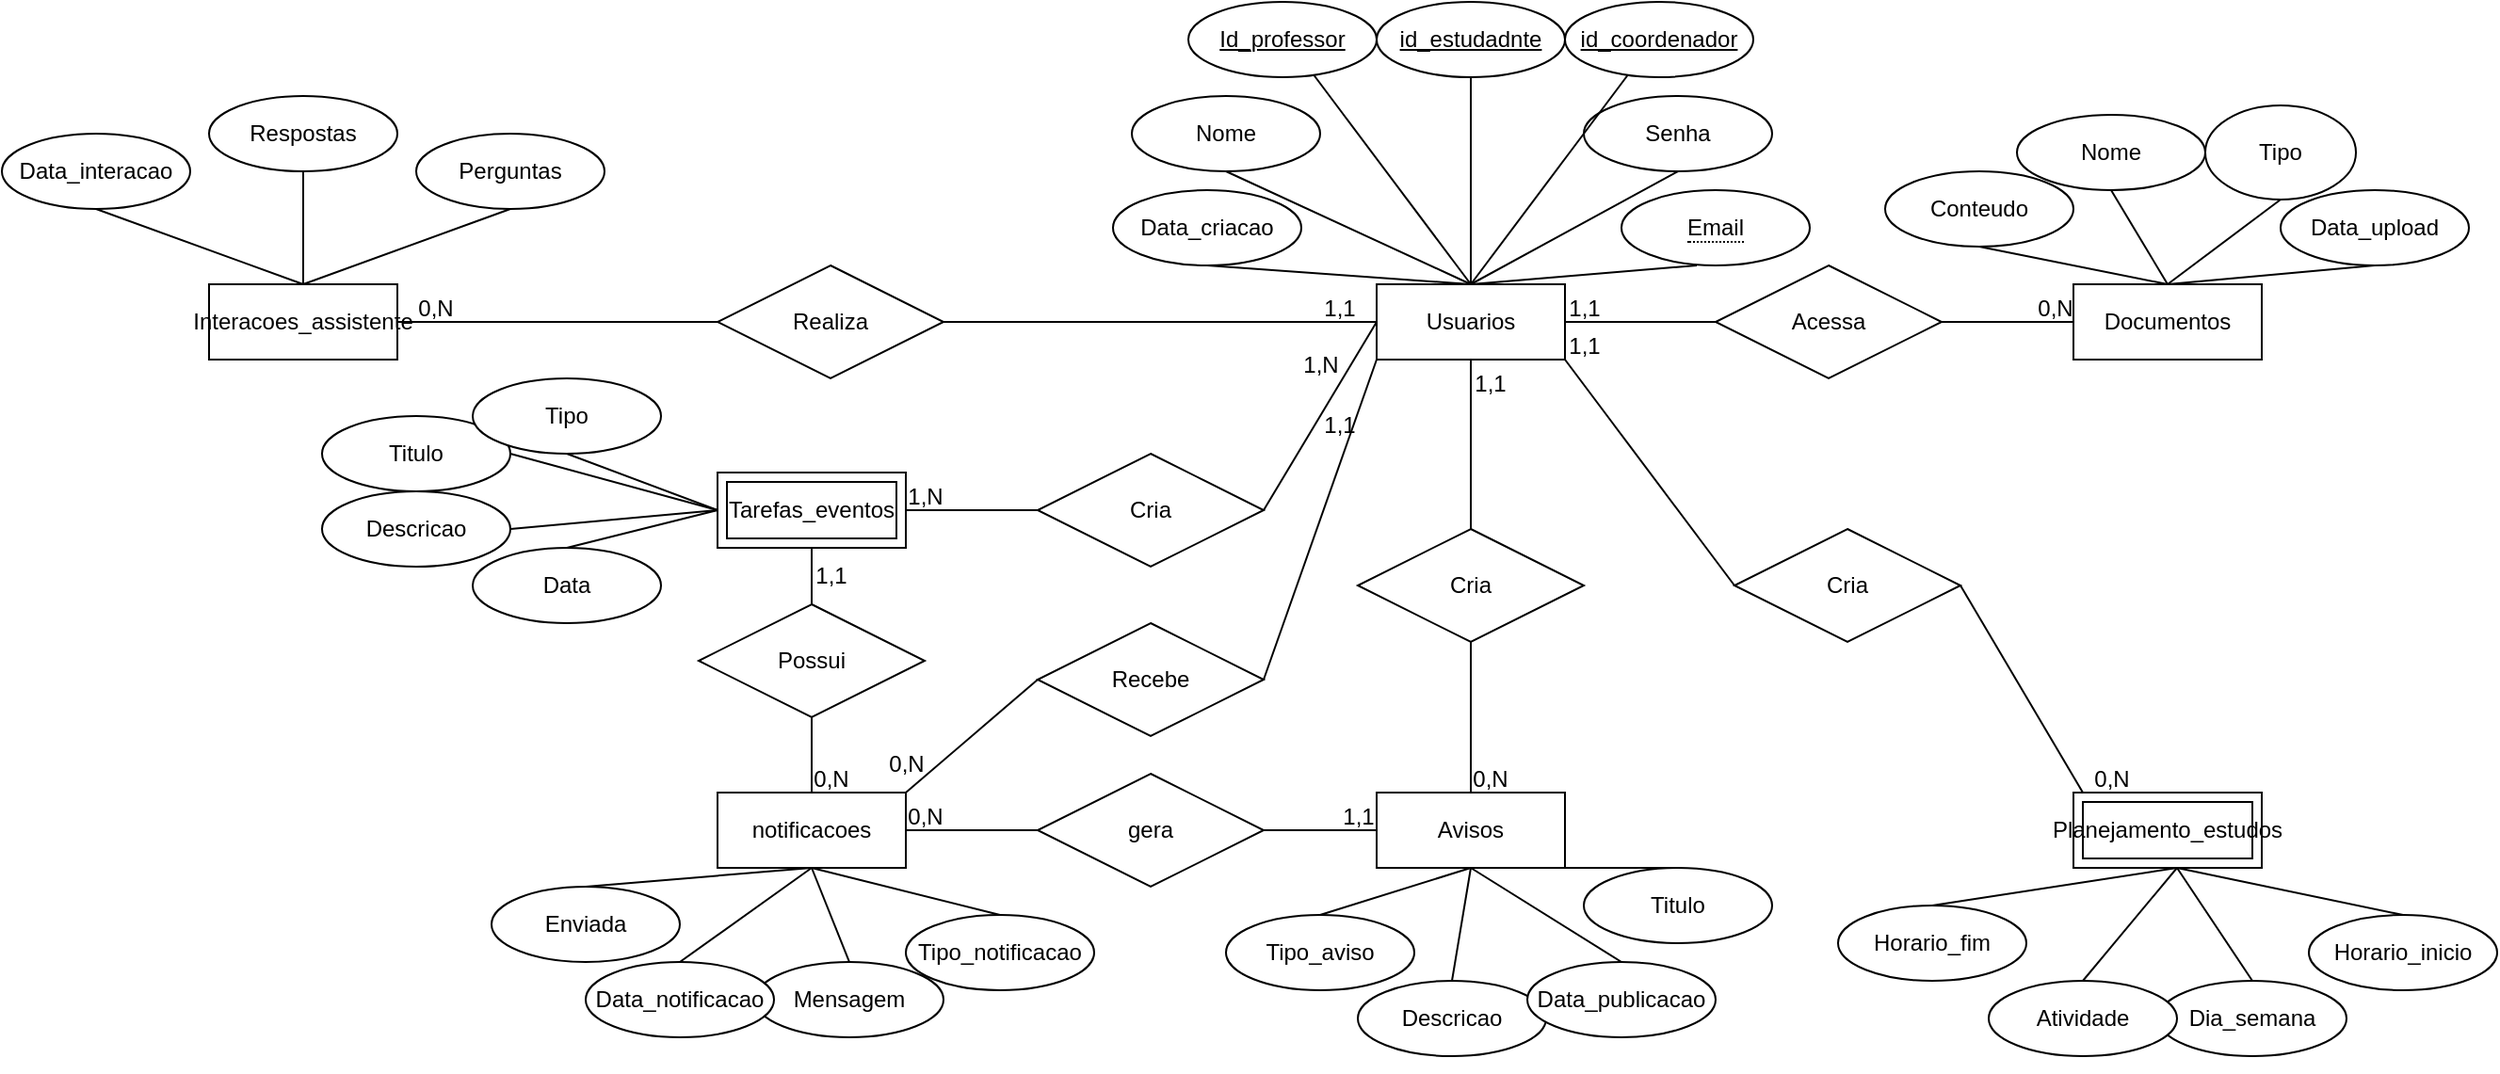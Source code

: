 <mxfile version="26.1.3">
  <diagram name="Página-1" id="R9mC-6oCCw_xpXSpqNv1">
    <mxGraphModel grid="1" page="1" gridSize="10" guides="1" tooltips="1" connect="1" arrows="1" fold="1" pageScale="1" pageWidth="3200" pageHeight="1800" math="0" shadow="0">
      <root>
        <mxCell id="0" />
        <mxCell id="1" parent="0" />
        <mxCell id="l6-2G8PJBLeLwB7rJ9JM-2" value="&lt;font style=&quot;vertical-align: inherit;&quot;&gt;&lt;font style=&quot;vertical-align: inherit;&quot;&gt;&lt;font style=&quot;vertical-align: inherit;&quot;&gt;&lt;font style=&quot;vertical-align: inherit;&quot;&gt;Interacoes_assistente&lt;/font&gt;&lt;/font&gt;&lt;/font&gt;&lt;/font&gt;" style="whiteSpace=wrap;html=1;align=center;" vertex="1" parent="1">
          <mxGeometry x="310" y="270" width="100" height="40" as="geometry" />
        </mxCell>
        <mxCell id="l6-2G8PJBLeLwB7rJ9JM-3" value="&lt;font style=&quot;vertical-align: inherit;&quot;&gt;&lt;font style=&quot;vertical-align: inherit;&quot;&gt;Documentos&lt;/font&gt;&lt;/font&gt;" style="whiteSpace=wrap;html=1;align=center;" vertex="1" parent="1">
          <mxGeometry x="1300" y="270" width="100" height="40" as="geometry" />
        </mxCell>
        <mxCell id="l6-2G8PJBLeLwB7rJ9JM-4" value="&lt;font style=&quot;vertical-align: inherit;&quot;&gt;&lt;font style=&quot;vertical-align: inherit;&quot;&gt;Avisos&lt;/font&gt;&lt;/font&gt;" style="whiteSpace=wrap;html=1;align=center;" vertex="1" parent="1">
          <mxGeometry x="930" y="540" width="100" height="40" as="geometry" />
        </mxCell>
        <mxCell id="l6-2G8PJBLeLwB7rJ9JM-6" value="&lt;font style=&quot;vertical-align: inherit;&quot;&gt;&lt;font style=&quot;vertical-align: inherit;&quot;&gt;notificacoes&lt;/font&gt;&lt;/font&gt;" style="whiteSpace=wrap;html=1;align=center;" vertex="1" parent="1">
          <mxGeometry x="580" y="540" width="100" height="40" as="geometry" />
        </mxCell>
        <mxCell id="l6-2G8PJBLeLwB7rJ9JM-7" value="&lt;font style=&quot;vertical-align: inherit;&quot;&gt;&lt;font style=&quot;vertical-align: inherit;&quot;&gt;Usuarios&lt;/font&gt;&lt;/font&gt;" style="whiteSpace=wrap;html=1;align=center;" vertex="1" parent="1">
          <mxGeometry x="930" y="270" width="100" height="40" as="geometry" />
        </mxCell>
        <mxCell id="l6-2G8PJBLeLwB7rJ9JM-8" value="&lt;font style=&quot;vertical-align: inherit;&quot;&gt;&lt;font style=&quot;vertical-align: inherit;&quot;&gt;Perguntas&lt;/font&gt;&lt;/font&gt;" style="ellipse;whiteSpace=wrap;html=1;align=center;" vertex="1" parent="1">
          <mxGeometry x="420" y="190" width="100" height="40" as="geometry" />
        </mxCell>
        <mxCell id="l6-2G8PJBLeLwB7rJ9JM-9" value="&lt;font style=&quot;vertical-align: inherit;&quot;&gt;&lt;font style=&quot;vertical-align: inherit;&quot;&gt;&lt;font style=&quot;vertical-align: inherit;&quot;&gt;&lt;font style=&quot;vertical-align: inherit;&quot;&gt;Respostas&lt;/font&gt;&lt;/font&gt;&lt;/font&gt;&lt;/font&gt;" style="ellipse;whiteSpace=wrap;html=1;align=center;" vertex="1" parent="1">
          <mxGeometry x="310" y="170" width="100" height="40" as="geometry" />
        </mxCell>
        <mxCell id="l6-2G8PJBLeLwB7rJ9JM-10" value="&lt;font style=&quot;vertical-align: inherit;&quot;&gt;&lt;font style=&quot;vertical-align: inherit;&quot;&gt;&lt;font style=&quot;vertical-align: inherit;&quot;&gt;&lt;font style=&quot;vertical-align: inherit;&quot;&gt;&lt;font style=&quot;vertical-align: inherit;&quot;&gt;&lt;font style=&quot;vertical-align: inherit;&quot;&gt;Data_interacao&lt;/font&gt;&lt;/font&gt;&lt;/font&gt;&lt;/font&gt;&lt;/font&gt;&lt;/font&gt;" style="ellipse;whiteSpace=wrap;html=1;align=center;" vertex="1" parent="1">
          <mxGeometry x="200" y="190" width="100" height="40" as="geometry" />
        </mxCell>
        <mxCell id="l6-2G8PJBLeLwB7rJ9JM-11" value="" style="endArrow=none;html=1;rounded=0;exitX=0.5;exitY=1;exitDx=0;exitDy=0;entryX=0.5;entryY=0;entryDx=0;entryDy=0;" edge="1" parent="1" source="l6-2G8PJBLeLwB7rJ9JM-10" target="l6-2G8PJBLeLwB7rJ9JM-2">
          <mxGeometry relative="1" as="geometry">
            <mxPoint x="710" y="330" as="sourcePoint" />
            <mxPoint x="870" y="330" as="targetPoint" />
          </mxGeometry>
        </mxCell>
        <mxCell id="l6-2G8PJBLeLwB7rJ9JM-12" value="" style="endArrow=none;html=1;rounded=0;exitX=0.5;exitY=1;exitDx=0;exitDy=0;entryX=0.5;entryY=0;entryDx=0;entryDy=0;" edge="1" parent="1" source="l6-2G8PJBLeLwB7rJ9JM-8" target="l6-2G8PJBLeLwB7rJ9JM-2">
          <mxGeometry relative="1" as="geometry">
            <mxPoint x="260" y="240" as="sourcePoint" />
            <mxPoint x="360" y="280" as="targetPoint" />
          </mxGeometry>
        </mxCell>
        <mxCell id="l6-2G8PJBLeLwB7rJ9JM-13" value="" style="endArrow=none;html=1;rounded=0;exitX=0.5;exitY=1;exitDx=0;exitDy=0;entryX=0.5;entryY=0;entryDx=0;entryDy=0;" edge="1" parent="1" source="l6-2G8PJBLeLwB7rJ9JM-9" target="l6-2G8PJBLeLwB7rJ9JM-2">
          <mxGeometry relative="1" as="geometry">
            <mxPoint x="270" y="250" as="sourcePoint" />
            <mxPoint x="360" y="260" as="targetPoint" />
          </mxGeometry>
        </mxCell>
        <mxCell id="l6-2G8PJBLeLwB7rJ9JM-16" value="&lt;font style=&quot;vertical-align: inherit;&quot;&gt;&lt;font style=&quot;vertical-align: inherit;&quot;&gt;&lt;font style=&quot;vertical-align: inherit;&quot;&gt;&lt;font style=&quot;vertical-align: inherit;&quot;&gt;Data_criacao&lt;/font&gt;&lt;/font&gt;&lt;/font&gt;&lt;/font&gt;" style="ellipse;whiteSpace=wrap;html=1;align=center;" vertex="1" parent="1">
          <mxGeometry x="790" y="220" width="100" height="40" as="geometry" />
        </mxCell>
        <mxCell id="l6-2G8PJBLeLwB7rJ9JM-17" value="&lt;font style=&quot;vertical-align: inherit;&quot;&gt;&lt;font style=&quot;vertical-align: inherit;&quot;&gt;&lt;font style=&quot;vertical-align: inherit;&quot;&gt;&lt;font style=&quot;vertical-align: inherit;&quot;&gt;Nome&lt;/font&gt;&lt;/font&gt;&lt;/font&gt;&lt;/font&gt;" style="ellipse;whiteSpace=wrap;html=1;align=center;" vertex="1" parent="1">
          <mxGeometry x="800" y="170" width="100" height="40" as="geometry" />
        </mxCell>
        <mxCell id="l6-2G8PJBLeLwB7rJ9JM-18" value="&lt;font style=&quot;vertical-align: inherit;&quot;&gt;&lt;font style=&quot;vertical-align: inherit;&quot;&gt;&lt;font style=&quot;vertical-align: inherit;&quot;&gt;&lt;font style=&quot;vertical-align: inherit;&quot;&gt;Senha&lt;/font&gt;&lt;/font&gt;&lt;/font&gt;&lt;/font&gt;" style="ellipse;whiteSpace=wrap;html=1;align=center;" vertex="1" parent="1">
          <mxGeometry x="1040" y="170" width="100" height="40" as="geometry" />
        </mxCell>
        <mxCell id="l6-2G8PJBLeLwB7rJ9JM-21" value="" style="endArrow=none;html=1;rounded=0;exitX=0.5;exitY=1;exitDx=0;exitDy=0;entryX=0.5;entryY=0;entryDx=0;entryDy=0;" edge="1" parent="1" target="l6-2G8PJBLeLwB7rJ9JM-7">
          <mxGeometry relative="1" as="geometry">
            <mxPoint x="980" y="150" as="sourcePoint" />
            <mxPoint x="1090" y="330" as="targetPoint" />
          </mxGeometry>
        </mxCell>
        <mxCell id="l6-2G8PJBLeLwB7rJ9JM-22" value="" style="endArrow=none;html=1;rounded=0;exitX=0.5;exitY=1;exitDx=0;exitDy=0;entryX=0.5;entryY=0;entryDx=0;entryDy=0;" edge="1" parent="1" source="l6-2G8PJBLeLwB7rJ9JM-18" target="l6-2G8PJBLeLwB7rJ9JM-7">
          <mxGeometry relative="1" as="geometry">
            <mxPoint x="980" y="210" as="sourcePoint" />
            <mxPoint x="970" y="270" as="targetPoint" />
          </mxGeometry>
        </mxCell>
        <mxCell id="l6-2G8PJBLeLwB7rJ9JM-23" value="" style="endArrow=none;html=1;rounded=0;exitX=0.5;exitY=1;exitDx=0;exitDy=0;" edge="1" parent="1" source="l6-2G8PJBLeLwB7rJ9JM-17">
          <mxGeometry relative="1" as="geometry">
            <mxPoint x="990" y="220" as="sourcePoint" />
            <mxPoint x="980" y="270" as="targetPoint" />
          </mxGeometry>
        </mxCell>
        <mxCell id="l6-2G8PJBLeLwB7rJ9JM-24" value="" style="endArrow=none;html=1;rounded=0;exitX=0.5;exitY=1;exitDx=0;exitDy=0;entryX=0.5;entryY=0;entryDx=0;entryDy=0;" edge="1" parent="1" target="l6-2G8PJBLeLwB7rJ9JM-7">
          <mxGeometry relative="1" as="geometry">
            <mxPoint x="1100" y="260.0" as="sourcePoint" />
            <mxPoint x="1000" y="300" as="targetPoint" />
          </mxGeometry>
        </mxCell>
        <mxCell id="l6-2G8PJBLeLwB7rJ9JM-25" value="" style="endArrow=none;html=1;rounded=0;exitX=0.5;exitY=1;exitDx=0;exitDy=0;entryX=0.5;entryY=0;entryDx=0;entryDy=0;" edge="1" parent="1" source="l6-2G8PJBLeLwB7rJ9JM-16" target="l6-2G8PJBLeLwB7rJ9JM-7">
          <mxGeometry relative="1" as="geometry">
            <mxPoint x="1010" y="240" as="sourcePoint" />
            <mxPoint x="1010" y="310" as="targetPoint" />
          </mxGeometry>
        </mxCell>
        <mxCell id="l6-2G8PJBLeLwB7rJ9JM-26" value="&lt;font style=&quot;vertical-align: inherit;&quot;&gt;&lt;font style=&quot;vertical-align: inherit;&quot;&gt;&lt;font style=&quot;vertical-align: inherit;&quot;&gt;&lt;font style=&quot;vertical-align: inherit;&quot;&gt;Nome&lt;/font&gt;&lt;/font&gt;&lt;/font&gt;&lt;/font&gt;" style="ellipse;whiteSpace=wrap;html=1;align=center;" vertex="1" parent="1">
          <mxGeometry x="1270" y="180" width="100" height="40" as="geometry" />
        </mxCell>
        <mxCell id="l6-2G8PJBLeLwB7rJ9JM-27" value="&lt;font style=&quot;vertical-align: inherit;&quot;&gt;&lt;font style=&quot;vertical-align: inherit;&quot;&gt;&lt;font style=&quot;vertical-align: inherit;&quot;&gt;&lt;font style=&quot;vertical-align: inherit;&quot;&gt;Tipo&lt;/font&gt;&lt;/font&gt;&lt;/font&gt;&lt;/font&gt;" style="ellipse;whiteSpace=wrap;html=1;align=center;" vertex="1" parent="1">
          <mxGeometry x="1370" y="175" width="80" height="50" as="geometry" />
        </mxCell>
        <mxCell id="l6-2G8PJBLeLwB7rJ9JM-28" value="&lt;font style=&quot;vertical-align: inherit;&quot;&gt;&lt;font style=&quot;vertical-align: inherit;&quot;&gt;&lt;font style=&quot;vertical-align: inherit;&quot;&gt;&lt;font style=&quot;vertical-align: inherit;&quot;&gt;&lt;font style=&quot;vertical-align: inherit;&quot;&gt;&lt;font style=&quot;vertical-align: inherit;&quot;&gt;Conteudo&lt;/font&gt;&lt;/font&gt;&lt;/font&gt;&lt;/font&gt;&lt;/font&gt;&lt;/font&gt;" style="ellipse;whiteSpace=wrap;html=1;align=center;" vertex="1" parent="1">
          <mxGeometry x="1200" y="210" width="100" height="40" as="geometry" />
        </mxCell>
        <mxCell id="l6-2G8PJBLeLwB7rJ9JM-29" value="&lt;font style=&quot;vertical-align: inherit;&quot;&gt;&lt;font style=&quot;vertical-align: inherit;&quot;&gt;&lt;font style=&quot;vertical-align: inherit;&quot;&gt;&lt;font style=&quot;vertical-align: inherit;&quot;&gt;&lt;font style=&quot;vertical-align: inherit;&quot;&gt;&lt;font style=&quot;vertical-align: inherit;&quot;&gt;&lt;font style=&quot;vertical-align: inherit;&quot;&gt;&lt;font style=&quot;vertical-align: inherit;&quot;&gt;Data_upload&lt;/font&gt;&lt;/font&gt;&lt;/font&gt;&lt;/font&gt;&lt;/font&gt;&lt;/font&gt;&lt;/font&gt;&lt;/font&gt;" style="ellipse;whiteSpace=wrap;html=1;align=center;" vertex="1" parent="1">
          <mxGeometry x="1410" y="220" width="100" height="40" as="geometry" />
        </mxCell>
        <mxCell id="l6-2G8PJBLeLwB7rJ9JM-32" value="&lt;font style=&quot;vertical-align: inherit;&quot;&gt;&lt;font style=&quot;vertical-align: inherit;&quot;&gt;&lt;font style=&quot;vertical-align: inherit;&quot;&gt;&lt;font style=&quot;vertical-align: inherit;&quot;&gt;&lt;font style=&quot;vertical-align: inherit;&quot;&gt;&lt;font style=&quot;vertical-align: inherit;&quot;&gt;&lt;font style=&quot;vertical-align: inherit;&quot;&gt;&lt;font style=&quot;vertical-align: inherit;&quot;&gt;Dia_semana&lt;/font&gt;&lt;/font&gt;&lt;/font&gt;&lt;/font&gt;&lt;/font&gt;&lt;/font&gt;&lt;/font&gt;&lt;/font&gt;" style="ellipse;whiteSpace=wrap;html=1;align=center;" vertex="1" parent="1">
          <mxGeometry x="1345" y="640" width="100" height="40" as="geometry" />
        </mxCell>
        <mxCell id="l6-2G8PJBLeLwB7rJ9JM-33" value="&lt;font style=&quot;vertical-align: inherit;&quot;&gt;&lt;font style=&quot;vertical-align: inherit;&quot;&gt;&lt;font style=&quot;vertical-align: inherit;&quot;&gt;&lt;font style=&quot;vertical-align: inherit;&quot;&gt;&lt;font style=&quot;vertical-align: inherit;&quot;&gt;&lt;font style=&quot;vertical-align: inherit;&quot;&gt;&lt;font style=&quot;vertical-align: inherit;&quot;&gt;&lt;font style=&quot;vertical-align: inherit;&quot;&gt;&lt;font style=&quot;vertical-align: inherit;&quot;&gt;&lt;font style=&quot;vertical-align: inherit;&quot;&gt;Horario_inicio&lt;/font&gt;&lt;/font&gt;&lt;/font&gt;&lt;/font&gt;&lt;/font&gt;&lt;/font&gt;&lt;/font&gt;&lt;/font&gt;&lt;/font&gt;&lt;/font&gt;" style="ellipse;whiteSpace=wrap;html=1;align=center;" vertex="1" parent="1">
          <mxGeometry x="1425" y="605" width="100" height="40" as="geometry" />
        </mxCell>
        <mxCell id="l6-2G8PJBLeLwB7rJ9JM-34" value="&lt;font style=&quot;vertical-align: inherit;&quot;&gt;&lt;font style=&quot;vertical-align: inherit;&quot;&gt;&lt;font style=&quot;vertical-align: inherit;&quot;&gt;&lt;font style=&quot;vertical-align: inherit;&quot;&gt;&lt;font style=&quot;vertical-align: inherit;&quot;&gt;&lt;font style=&quot;vertical-align: inherit;&quot;&gt;&lt;font style=&quot;vertical-align: inherit;&quot;&gt;&lt;font style=&quot;vertical-align: inherit;&quot;&gt;&lt;font style=&quot;vertical-align: inherit;&quot;&gt;&lt;font style=&quot;vertical-align: inherit;&quot;&gt;Horario_fim&lt;/font&gt;&lt;/font&gt;&lt;/font&gt;&lt;/font&gt;&lt;/font&gt;&lt;/font&gt;&lt;/font&gt;&lt;/font&gt;&lt;/font&gt;&lt;/font&gt;" style="ellipse;whiteSpace=wrap;html=1;align=center;" vertex="1" parent="1">
          <mxGeometry x="1175" y="600" width="100" height="40" as="geometry" />
        </mxCell>
        <mxCell id="l6-2G8PJBLeLwB7rJ9JM-35" value="&lt;font style=&quot;vertical-align: inherit;&quot;&gt;&lt;font style=&quot;vertical-align: inherit;&quot;&gt;&lt;font style=&quot;vertical-align: inherit;&quot;&gt;&lt;font style=&quot;vertical-align: inherit;&quot;&gt;&lt;font style=&quot;vertical-align: inherit;&quot;&gt;&lt;font style=&quot;vertical-align: inherit;&quot;&gt;&lt;font style=&quot;vertical-align: inherit;&quot;&gt;&lt;font style=&quot;vertical-align: inherit;&quot;&gt;&lt;font style=&quot;vertical-align: inherit;&quot;&gt;&lt;font style=&quot;vertical-align: inherit;&quot;&gt;&lt;font style=&quot;vertical-align: inherit;&quot;&gt;&lt;font style=&quot;vertical-align: inherit;&quot;&gt;Atividade&lt;/font&gt;&lt;/font&gt;&lt;/font&gt;&lt;/font&gt;&lt;/font&gt;&lt;/font&gt;&lt;/font&gt;&lt;/font&gt;&lt;/font&gt;&lt;/font&gt;&lt;/font&gt;&lt;/font&gt;" style="ellipse;whiteSpace=wrap;html=1;align=center;" vertex="1" parent="1">
          <mxGeometry x="1255" y="640" width="100" height="40" as="geometry" />
        </mxCell>
        <mxCell id="l6-2G8PJBLeLwB7rJ9JM-37" style="edgeStyle=orthogonalEdgeStyle;rounded=0;orthogonalLoop=1;jettySize=auto;html=1;exitX=0.5;exitY=1;exitDx=0;exitDy=0;" edge="1" parent="1">
          <mxGeometry relative="1" as="geometry">
            <mxPoint x="1255" y="680" as="sourcePoint" />
            <mxPoint x="1255" y="680" as="targetPoint" />
          </mxGeometry>
        </mxCell>
        <mxCell id="l6-2G8PJBLeLwB7rJ9JM-39" value="Tipo_aviso" style="ellipse;whiteSpace=wrap;html=1;align=center;" vertex="1" parent="1">
          <mxGeometry x="850" y="605" width="100" height="40" as="geometry" />
        </mxCell>
        <mxCell id="l6-2G8PJBLeLwB7rJ9JM-40" value="Titulo" style="ellipse;whiteSpace=wrap;html=1;align=center;" vertex="1" parent="1">
          <mxGeometry x="1040" y="580" width="100" height="40" as="geometry" />
        </mxCell>
        <mxCell id="l6-2G8PJBLeLwB7rJ9JM-41" value="Descricao" style="ellipse;whiteSpace=wrap;html=1;align=center;" vertex="1" parent="1">
          <mxGeometry x="920" y="640" width="100" height="40" as="geometry" />
        </mxCell>
        <mxCell id="l6-2G8PJBLeLwB7rJ9JM-42" value="Data_publicacao" style="ellipse;whiteSpace=wrap;html=1;align=center;" vertex="1" parent="1">
          <mxGeometry x="1010" y="630" width="100" height="40" as="geometry" />
        </mxCell>
        <mxCell id="l6-2G8PJBLeLwB7rJ9JM-50" value="Tipo_notificacao" style="ellipse;whiteSpace=wrap;html=1;align=center;" vertex="1" parent="1">
          <mxGeometry x="680" y="605" width="100" height="40" as="geometry" />
        </mxCell>
        <mxCell id="l6-2G8PJBLeLwB7rJ9JM-51" value="Mensagem" style="ellipse;whiteSpace=wrap;html=1;align=center;" vertex="1" parent="1">
          <mxGeometry x="600" y="630" width="100" height="40" as="geometry" />
        </mxCell>
        <mxCell id="l6-2G8PJBLeLwB7rJ9JM-52" value="Data_notificacao" style="ellipse;whiteSpace=wrap;html=1;align=center;" vertex="1" parent="1">
          <mxGeometry x="510" y="630" width="100" height="40" as="geometry" />
        </mxCell>
        <mxCell id="l6-2G8PJBLeLwB7rJ9JM-53" value="Enviada" style="ellipse;whiteSpace=wrap;html=1;align=center;" vertex="1" parent="1">
          <mxGeometry x="460" y="590" width="100" height="40" as="geometry" />
        </mxCell>
        <mxCell id="l6-2G8PJBLeLwB7rJ9JM-73" value="" style="endArrow=none;html=1;rounded=0;exitX=0.5;exitY=0;exitDx=0;exitDy=0;entryX=0.5;entryY=1;entryDx=0;entryDy=0;" edge="1" parent="1" source="l6-2G8PJBLeLwB7rJ9JM-39" target="l6-2G8PJBLeLwB7rJ9JM-4">
          <mxGeometry relative="1" as="geometry">
            <mxPoint x="700" y="530" as="sourcePoint" />
            <mxPoint x="860" y="530" as="targetPoint" />
          </mxGeometry>
        </mxCell>
        <mxCell id="l6-2G8PJBLeLwB7rJ9JM-74" value="" style="endArrow=none;html=1;rounded=0;exitX=0.5;exitY=0;exitDx=0;exitDy=0;entryX=0.5;entryY=1;entryDx=0;entryDy=0;" edge="1" parent="1" source="l6-2G8PJBLeLwB7rJ9JM-41" target="l6-2G8PJBLeLwB7rJ9JM-4">
          <mxGeometry relative="1" as="geometry">
            <mxPoint x="950" y="540" as="sourcePoint" />
            <mxPoint x="1110" y="540" as="targetPoint" />
          </mxGeometry>
        </mxCell>
        <mxCell id="l6-2G8PJBLeLwB7rJ9JM-75" value="" style="endArrow=none;html=1;rounded=0;exitX=0.5;exitY=0;exitDx=0;exitDy=0;entryX=0.5;entryY=1;entryDx=0;entryDy=0;" edge="1" parent="1" source="l6-2G8PJBLeLwB7rJ9JM-42" target="l6-2G8PJBLeLwB7rJ9JM-4">
          <mxGeometry relative="1" as="geometry">
            <mxPoint x="950" y="540" as="sourcePoint" />
            <mxPoint x="1110" y="540" as="targetPoint" />
          </mxGeometry>
        </mxCell>
        <mxCell id="l6-2G8PJBLeLwB7rJ9JM-76" value="" style="endArrow=none;html=1;rounded=0;exitX=0.5;exitY=0;exitDx=0;exitDy=0;entryX=0.5;entryY=1;entryDx=0;entryDy=0;" edge="1" parent="1" source="l6-2G8PJBLeLwB7rJ9JM-40" target="l6-2G8PJBLeLwB7rJ9JM-4">
          <mxGeometry relative="1" as="geometry">
            <mxPoint x="950" y="540" as="sourcePoint" />
            <mxPoint x="1110" y="540" as="targetPoint" />
          </mxGeometry>
        </mxCell>
        <mxCell id="l6-2G8PJBLeLwB7rJ9JM-77" value="" style="endArrow=none;html=1;rounded=0;entryX=0.5;entryY=0;entryDx=0;entryDy=0;exitX=0.5;exitY=1;exitDx=0;exitDy=0;" edge="1" parent="1" target="l6-2G8PJBLeLwB7rJ9JM-34">
          <mxGeometry relative="1" as="geometry">
            <mxPoint x="1355" y="580" as="sourcePoint" />
            <mxPoint x="1110" y="540" as="targetPoint" />
          </mxGeometry>
        </mxCell>
        <mxCell id="l6-2G8PJBLeLwB7rJ9JM-78" value="" style="endArrow=none;html=1;rounded=0;exitX=0.5;exitY=0;exitDx=0;exitDy=0;entryX=0.5;entryY=1;entryDx=0;entryDy=0;" edge="1" parent="1" source="l6-2G8PJBLeLwB7rJ9JM-35">
          <mxGeometry relative="1" as="geometry">
            <mxPoint x="1300" y="540" as="sourcePoint" />
            <mxPoint x="1355" y="580" as="targetPoint" />
          </mxGeometry>
        </mxCell>
        <mxCell id="l6-2G8PJBLeLwB7rJ9JM-79" value="" style="endArrow=none;html=1;rounded=0;exitX=0.5;exitY=0;exitDx=0;exitDy=0;entryX=0.5;entryY=1;entryDx=0;entryDy=0;" edge="1" parent="1" source="l6-2G8PJBLeLwB7rJ9JM-32">
          <mxGeometry relative="1" as="geometry">
            <mxPoint x="1300" y="540" as="sourcePoint" />
            <mxPoint x="1355" y="580" as="targetPoint" />
          </mxGeometry>
        </mxCell>
        <mxCell id="l6-2G8PJBLeLwB7rJ9JM-80" value="" style="endArrow=none;html=1;rounded=0;exitX=0.5;exitY=0;exitDx=0;exitDy=0;entryX=0.5;entryY=1;entryDx=0;entryDy=0;" edge="1" parent="1" source="l6-2G8PJBLeLwB7rJ9JM-33">
          <mxGeometry relative="1" as="geometry">
            <mxPoint x="1300" y="540" as="sourcePoint" />
            <mxPoint x="1355" y="580" as="targetPoint" />
          </mxGeometry>
        </mxCell>
        <mxCell id="l6-2G8PJBLeLwB7rJ9JM-81" value="" style="endArrow=none;html=1;rounded=0;exitX=0.5;exitY=1;exitDx=0;exitDy=0;entryX=0.5;entryY=0;entryDx=0;entryDy=0;" edge="1" parent="1" source="l6-2G8PJBLeLwB7rJ9JM-28" target="l6-2G8PJBLeLwB7rJ9JM-3">
          <mxGeometry relative="1" as="geometry">
            <mxPoint x="1360" y="320" as="sourcePoint" />
            <mxPoint x="1520" y="320" as="targetPoint" />
          </mxGeometry>
        </mxCell>
        <mxCell id="l6-2G8PJBLeLwB7rJ9JM-82" value="" style="endArrow=none;html=1;rounded=0;exitX=0.5;exitY=1;exitDx=0;exitDy=0;entryX=0.5;entryY=0;entryDx=0;entryDy=0;" edge="1" parent="1" source="l6-2G8PJBLeLwB7rJ9JM-26" target="l6-2G8PJBLeLwB7rJ9JM-3">
          <mxGeometry relative="1" as="geometry">
            <mxPoint x="1360" y="320" as="sourcePoint" />
            <mxPoint x="1520" y="320" as="targetPoint" />
          </mxGeometry>
        </mxCell>
        <mxCell id="l6-2G8PJBLeLwB7rJ9JM-83" value="" style="endArrow=none;html=1;rounded=0;exitX=0.5;exitY=1;exitDx=0;exitDy=0;entryX=0.5;entryY=0;entryDx=0;entryDy=0;" edge="1" parent="1" source="l6-2G8PJBLeLwB7rJ9JM-27" target="l6-2G8PJBLeLwB7rJ9JM-3">
          <mxGeometry relative="1" as="geometry">
            <mxPoint x="1360" y="320" as="sourcePoint" />
            <mxPoint x="1520" y="320" as="targetPoint" />
          </mxGeometry>
        </mxCell>
        <mxCell id="l6-2G8PJBLeLwB7rJ9JM-84" value="" style="endArrow=none;html=1;rounded=0;exitX=0.5;exitY=1;exitDx=0;exitDy=0;entryX=0.5;entryY=0;entryDx=0;entryDy=0;" edge="1" parent="1" source="l6-2G8PJBLeLwB7rJ9JM-29" target="l6-2G8PJBLeLwB7rJ9JM-3">
          <mxGeometry relative="1" as="geometry">
            <mxPoint x="1360" y="320" as="sourcePoint" />
            <mxPoint x="1520" y="320" as="targetPoint" />
          </mxGeometry>
        </mxCell>
        <mxCell id="l6-2G8PJBLeLwB7rJ9JM-85" value="&lt;font style=&quot;vertical-align: inherit;&quot;&gt;&lt;font style=&quot;vertical-align: inherit;&quot;&gt;Cria&lt;/font&gt;&lt;/font&gt;" style="shape=rhombus;perimeter=rhombusPerimeter;whiteSpace=wrap;html=1;align=center;" vertex="1" parent="1">
          <mxGeometry x="920" y="400" width="120" height="60" as="geometry" />
        </mxCell>
        <mxCell id="l6-2G8PJBLeLwB7rJ9JM-86" value="" style="endArrow=none;html=1;rounded=0;entryX=0.5;entryY=1;entryDx=0;entryDy=0;exitX=0.5;exitY=0;exitDx=0;exitDy=0;" edge="1" parent="1" source="l6-2G8PJBLeLwB7rJ9JM-85" target="l6-2G8PJBLeLwB7rJ9JM-7">
          <mxGeometry relative="1" as="geometry">
            <mxPoint x="720" y="450" as="sourcePoint" />
            <mxPoint x="880" y="450" as="targetPoint" />
          </mxGeometry>
        </mxCell>
        <mxCell id="l6-2G8PJBLeLwB7rJ9JM-87" value="" style="endArrow=none;html=1;rounded=0;entryX=0.5;entryY=1;entryDx=0;entryDy=0;exitX=0.5;exitY=0;exitDx=0;exitDy=0;" edge="1" parent="1" source="l6-2G8PJBLeLwB7rJ9JM-4" target="l6-2G8PJBLeLwB7rJ9JM-85">
          <mxGeometry relative="1" as="geometry">
            <mxPoint x="980" y="410" as="sourcePoint" />
            <mxPoint x="980" y="320" as="targetPoint" />
          </mxGeometry>
        </mxCell>
        <mxCell id="l6-2G8PJBLeLwB7rJ9JM-88" value="&lt;font style=&quot;vertical-align: inherit;&quot;&gt;&lt;font style=&quot;vertical-align: inherit;&quot;&gt;&lt;font style=&quot;vertical-align: inherit;&quot;&gt;&lt;font style=&quot;vertical-align: inherit;&quot;&gt;Cria&lt;/font&gt;&lt;/font&gt;&lt;/font&gt;&lt;/font&gt;" style="shape=rhombus;perimeter=rhombusPerimeter;whiteSpace=wrap;html=1;align=center;" vertex="1" parent="1">
          <mxGeometry x="1120" y="400" width="120" height="60" as="geometry" />
        </mxCell>
        <mxCell id="l6-2G8PJBLeLwB7rJ9JM-89" value="" style="endArrow=none;html=1;rounded=0;exitX=1;exitY=1;exitDx=0;exitDy=0;entryX=0;entryY=0.5;entryDx=0;entryDy=0;" edge="1" parent="1" source="l6-2G8PJBLeLwB7rJ9JM-7" target="l6-2G8PJBLeLwB7rJ9JM-88">
          <mxGeometry relative="1" as="geometry">
            <mxPoint x="960" y="440" as="sourcePoint" />
            <mxPoint x="1120" y="440" as="targetPoint" />
          </mxGeometry>
        </mxCell>
        <mxCell id="l6-2G8PJBLeLwB7rJ9JM-90" value="" style="endArrow=none;html=1;rounded=0;entryX=0;entryY=0;entryDx=0;entryDy=0;exitX=1;exitY=0.5;exitDx=0;exitDy=0;" edge="1" parent="1" source="l6-2G8PJBLeLwB7rJ9JM-88">
          <mxGeometry relative="1" as="geometry">
            <mxPoint x="960" y="440" as="sourcePoint" />
            <mxPoint x="1305" y="540" as="targetPoint" />
          </mxGeometry>
        </mxCell>
        <mxCell id="l6-2G8PJBLeLwB7rJ9JM-91" value="Acessa" style="shape=rhombus;perimeter=rhombusPerimeter;whiteSpace=wrap;html=1;align=center;" vertex="1" parent="1">
          <mxGeometry x="1110" y="260" width="120" height="60" as="geometry" />
        </mxCell>
        <mxCell id="l6-2G8PJBLeLwB7rJ9JM-92" value="" style="endArrow=none;html=1;rounded=0;exitX=1;exitY=0.5;exitDx=0;exitDy=0;entryX=0;entryY=0.5;entryDx=0;entryDy=0;" edge="1" parent="1" source="l6-2G8PJBLeLwB7rJ9JM-7" target="l6-2G8PJBLeLwB7rJ9JM-91">
          <mxGeometry relative="1" as="geometry">
            <mxPoint x="960" y="440" as="sourcePoint" />
            <mxPoint x="1120" y="440" as="targetPoint" />
          </mxGeometry>
        </mxCell>
        <mxCell id="l6-2G8PJBLeLwB7rJ9JM-93" value="" style="endArrow=none;html=1;rounded=0;entryX=0;entryY=0.5;entryDx=0;entryDy=0;exitX=1;exitY=0.5;exitDx=0;exitDy=0;" edge="1" parent="1" source="l6-2G8PJBLeLwB7rJ9JM-91" target="l6-2G8PJBLeLwB7rJ9JM-3">
          <mxGeometry relative="1" as="geometry">
            <mxPoint x="960" y="440" as="sourcePoint" />
            <mxPoint x="1120" y="440" as="targetPoint" />
          </mxGeometry>
        </mxCell>
        <mxCell id="l6-2G8PJBLeLwB7rJ9JM-94" value="Realiza" style="shape=rhombus;perimeter=rhombusPerimeter;whiteSpace=wrap;html=1;align=center;" vertex="1" parent="1">
          <mxGeometry x="580" y="260" width="120" height="60" as="geometry" />
        </mxCell>
        <mxCell id="l6-2G8PJBLeLwB7rJ9JM-95" value="" style="endArrow=none;html=1;rounded=0;exitX=1;exitY=0.5;exitDx=0;exitDy=0;entryX=0;entryY=0.5;entryDx=0;entryDy=0;" edge="1" parent="1" source="l6-2G8PJBLeLwB7rJ9JM-94" target="l6-2G8PJBLeLwB7rJ9JM-7">
          <mxGeometry relative="1" as="geometry">
            <mxPoint x="800" y="390" as="sourcePoint" />
            <mxPoint x="960" y="390" as="targetPoint" />
          </mxGeometry>
        </mxCell>
        <mxCell id="l6-2G8PJBLeLwB7rJ9JM-96" value="" style="endArrow=none;html=1;rounded=0;exitX=1;exitY=0.5;exitDx=0;exitDy=0;entryX=0;entryY=0.5;entryDx=0;entryDy=0;" edge="1" parent="1" source="l6-2G8PJBLeLwB7rJ9JM-2" target="l6-2G8PJBLeLwB7rJ9JM-94">
          <mxGeometry relative="1" as="geometry">
            <mxPoint x="800" y="390" as="sourcePoint" />
            <mxPoint x="960" y="390" as="targetPoint" />
          </mxGeometry>
        </mxCell>
        <mxCell id="l6-2G8PJBLeLwB7rJ9JM-97" value="&lt;font style=&quot;vertical-align: inherit;&quot;&gt;&lt;font style=&quot;vertical-align: inherit;&quot;&gt;Recebe&lt;/font&gt;&lt;/font&gt;" style="shape=rhombus;perimeter=rhombusPerimeter;whiteSpace=wrap;html=1;align=center;" vertex="1" parent="1">
          <mxGeometry x="750" y="450" width="120" height="60" as="geometry" />
        </mxCell>
        <mxCell id="l6-2G8PJBLeLwB7rJ9JM-98" value="" style="endArrow=none;html=1;rounded=0;entryX=0;entryY=1;entryDx=0;entryDy=0;exitX=1;exitY=0.5;exitDx=0;exitDy=0;" edge="1" parent="1" source="l6-2G8PJBLeLwB7rJ9JM-97" target="l6-2G8PJBLeLwB7rJ9JM-7">
          <mxGeometry relative="1" as="geometry">
            <mxPoint x="800" y="390" as="sourcePoint" />
            <mxPoint x="960" y="390" as="targetPoint" />
          </mxGeometry>
        </mxCell>
        <mxCell id="l6-2G8PJBLeLwB7rJ9JM-99" value="" style="endArrow=none;html=1;rounded=0;exitX=1;exitY=0;exitDx=0;exitDy=0;entryX=0;entryY=0.5;entryDx=0;entryDy=0;" edge="1" parent="1" source="l6-2G8PJBLeLwB7rJ9JM-6" target="l6-2G8PJBLeLwB7rJ9JM-97">
          <mxGeometry relative="1" as="geometry">
            <mxPoint x="800" y="390" as="sourcePoint" />
            <mxPoint x="960" y="390" as="targetPoint" />
          </mxGeometry>
        </mxCell>
        <mxCell id="l6-2G8PJBLeLwB7rJ9JM-103" value="&lt;font style=&quot;vertical-align: inherit;&quot;&gt;&lt;font style=&quot;vertical-align: inherit;&quot;&gt;gera&lt;/font&gt;&lt;/font&gt;" style="shape=rhombus;perimeter=rhombusPerimeter;whiteSpace=wrap;html=1;align=center;" vertex="1" parent="1">
          <mxGeometry x="750" y="530" width="120" height="60" as="geometry" />
        </mxCell>
        <mxCell id="l6-2G8PJBLeLwB7rJ9JM-104" value="" style="endArrow=none;html=1;rounded=0;exitX=1;exitY=0.5;exitDx=0;exitDy=0;entryX=0;entryY=0.5;entryDx=0;entryDy=0;" edge="1" parent="1" source="l6-2G8PJBLeLwB7rJ9JM-6" target="l6-2G8PJBLeLwB7rJ9JM-103">
          <mxGeometry relative="1" as="geometry">
            <mxPoint x="800" y="390" as="sourcePoint" />
            <mxPoint x="960" y="390" as="targetPoint" />
          </mxGeometry>
        </mxCell>
        <mxCell id="l6-2G8PJBLeLwB7rJ9JM-105" value="" style="endArrow=none;html=1;rounded=0;exitX=1;exitY=0.5;exitDx=0;exitDy=0;entryX=0;entryY=0.5;entryDx=0;entryDy=0;" edge="1" parent="1" source="l6-2G8PJBLeLwB7rJ9JM-103" target="l6-2G8PJBLeLwB7rJ9JM-4">
          <mxGeometry relative="1" as="geometry">
            <mxPoint x="800" y="390" as="sourcePoint" />
            <mxPoint x="960" y="390" as="targetPoint" />
          </mxGeometry>
        </mxCell>
        <mxCell id="l6-2G8PJBLeLwB7rJ9JM-108" value="Titulo" style="ellipse;whiteSpace=wrap;html=1;align=center;" vertex="1" parent="1">
          <mxGeometry x="370" y="340" width="100" height="40" as="geometry" />
        </mxCell>
        <mxCell id="l6-2G8PJBLeLwB7rJ9JM-109" value="Descricao" style="ellipse;whiteSpace=wrap;html=1;align=center;" vertex="1" parent="1">
          <mxGeometry x="370" y="380" width="100" height="40" as="geometry" />
        </mxCell>
        <mxCell id="l6-2G8PJBLeLwB7rJ9JM-110" value="Data" style="ellipse;whiteSpace=wrap;html=1;align=center;" vertex="1" parent="1">
          <mxGeometry x="450" y="410" width="100" height="40" as="geometry" />
        </mxCell>
        <mxCell id="l6-2G8PJBLeLwB7rJ9JM-111" value="Tipo" style="ellipse;whiteSpace=wrap;html=1;align=center;" vertex="1" parent="1">
          <mxGeometry x="450" y="320" width="100" height="40" as="geometry" />
        </mxCell>
        <mxCell id="l6-2G8PJBLeLwB7rJ9JM-117" value="&lt;font style=&quot;vertical-align: inherit;&quot;&gt;&lt;font style=&quot;vertical-align: inherit;&quot;&gt;Possui&lt;/font&gt;&lt;/font&gt;" style="shape=rhombus;perimeter=rhombusPerimeter;whiteSpace=wrap;html=1;align=center;" vertex="1" parent="1">
          <mxGeometry x="570" y="440" width="120" height="60" as="geometry" />
        </mxCell>
        <mxCell id="l6-2G8PJBLeLwB7rJ9JM-119" value="" style="endArrow=none;html=1;rounded=0;exitX=0.5;exitY=0;exitDx=0;exitDy=0;entryX=0.5;entryY=1;entryDx=0;entryDy=0;" edge="1" parent="1" source="l6-2G8PJBLeLwB7rJ9JM-53" target="l6-2G8PJBLeLwB7rJ9JM-6">
          <mxGeometry relative="1" as="geometry">
            <mxPoint x="800" y="540" as="sourcePoint" />
            <mxPoint x="960" y="540" as="targetPoint" />
          </mxGeometry>
        </mxCell>
        <mxCell id="l6-2G8PJBLeLwB7rJ9JM-120" value="" style="endArrow=none;html=1;rounded=0;exitX=0.5;exitY=0;exitDx=0;exitDy=0;entryX=0.5;entryY=1;entryDx=0;entryDy=0;" edge="1" parent="1" source="l6-2G8PJBLeLwB7rJ9JM-52" target="l6-2G8PJBLeLwB7rJ9JM-6">
          <mxGeometry relative="1" as="geometry">
            <mxPoint x="800" y="540" as="sourcePoint" />
            <mxPoint x="960" y="540" as="targetPoint" />
          </mxGeometry>
        </mxCell>
        <mxCell id="l6-2G8PJBLeLwB7rJ9JM-121" value="" style="endArrow=none;html=1;rounded=0;exitX=0.5;exitY=0;exitDx=0;exitDy=0;entryX=0.5;entryY=1;entryDx=0;entryDy=0;" edge="1" parent="1" source="l6-2G8PJBLeLwB7rJ9JM-50" target="l6-2G8PJBLeLwB7rJ9JM-6">
          <mxGeometry relative="1" as="geometry">
            <mxPoint x="800" y="540" as="sourcePoint" />
            <mxPoint x="960" y="540" as="targetPoint" />
          </mxGeometry>
        </mxCell>
        <mxCell id="l6-2G8PJBLeLwB7rJ9JM-122" value="" style="endArrow=none;html=1;rounded=0;exitX=0.5;exitY=0;exitDx=0;exitDy=0;entryX=0.5;entryY=1;entryDx=0;entryDy=0;" edge="1" parent="1" source="l6-2G8PJBLeLwB7rJ9JM-51" target="l6-2G8PJBLeLwB7rJ9JM-6">
          <mxGeometry relative="1" as="geometry">
            <mxPoint x="800" y="540" as="sourcePoint" />
            <mxPoint x="960" y="540" as="targetPoint" />
          </mxGeometry>
        </mxCell>
        <mxCell id="l6-2G8PJBLeLwB7rJ9JM-123" value="" style="endArrow=none;html=1;rounded=0;exitX=0.5;exitY=0;exitDx=0;exitDy=0;entryX=0.5;entryY=1;entryDx=0;entryDy=0;" edge="1" parent="1" source="l6-2G8PJBLeLwB7rJ9JM-6" target="l6-2G8PJBLeLwB7rJ9JM-117">
          <mxGeometry relative="1" as="geometry">
            <mxPoint x="800" y="400" as="sourcePoint" />
            <mxPoint x="960" y="400" as="targetPoint" />
          </mxGeometry>
        </mxCell>
        <mxCell id="l6-2G8PJBLeLwB7rJ9JM-124" value="" style="endArrow=none;html=1;rounded=0;exitX=0.5;exitY=1;exitDx=0;exitDy=0;entryX=0.5;entryY=0;entryDx=0;entryDy=0;" edge="1" parent="1" target="l6-2G8PJBLeLwB7rJ9JM-117">
          <mxGeometry relative="1" as="geometry">
            <mxPoint x="630.0" y="410" as="sourcePoint" />
            <mxPoint x="960" y="400" as="targetPoint" />
          </mxGeometry>
        </mxCell>
        <mxCell id="l6-2G8PJBLeLwB7rJ9JM-125" value="&lt;font style=&quot;vertical-align: inherit;&quot;&gt;&lt;font style=&quot;vertical-align: inherit;&quot;&gt;&lt;font style=&quot;vertical-align: inherit;&quot;&gt;&lt;font style=&quot;vertical-align: inherit;&quot;&gt;&lt;font style=&quot;vertical-align: inherit;&quot;&gt;&lt;font style=&quot;vertical-align: inherit;&quot;&gt;Cria&lt;/font&gt;&lt;/font&gt;&lt;/font&gt;&lt;/font&gt;&lt;/font&gt;&lt;/font&gt;" style="shape=rhombus;perimeter=rhombusPerimeter;whiteSpace=wrap;html=1;align=center;" vertex="1" parent="1">
          <mxGeometry x="750" y="360" width="120" height="60" as="geometry" />
        </mxCell>
        <mxCell id="l6-2G8PJBLeLwB7rJ9JM-126" value="" style="endArrow=none;html=1;rounded=0;exitX=1;exitY=0.5;exitDx=0;exitDy=0;entryX=0;entryY=0.5;entryDx=0;entryDy=0;" edge="1" parent="1" target="l6-2G8PJBLeLwB7rJ9JM-125">
          <mxGeometry relative="1" as="geometry">
            <mxPoint x="680.0" y="390" as="sourcePoint" />
            <mxPoint x="960" y="400" as="targetPoint" />
          </mxGeometry>
        </mxCell>
        <mxCell id="l6-2G8PJBLeLwB7rJ9JM-127" value="" style="endArrow=none;html=1;rounded=0;exitX=1;exitY=0.5;exitDx=0;exitDy=0;entryX=0;entryY=0.5;entryDx=0;entryDy=0;" edge="1" parent="1" source="l6-2G8PJBLeLwB7rJ9JM-125" target="l6-2G8PJBLeLwB7rJ9JM-7">
          <mxGeometry relative="1" as="geometry">
            <mxPoint x="800" y="400" as="sourcePoint" />
            <mxPoint x="960" y="400" as="targetPoint" />
          </mxGeometry>
        </mxCell>
        <mxCell id="l6-2G8PJBLeLwB7rJ9JM-130" value="" style="endArrow=none;html=1;rounded=0;exitX=0.5;exitY=1;exitDx=0;exitDy=0;entryX=0;entryY=0.5;entryDx=0;entryDy=0;" edge="1" parent="1" source="l6-2G8PJBLeLwB7rJ9JM-111">
          <mxGeometry relative="1" as="geometry">
            <mxPoint x="800" y="400" as="sourcePoint" />
            <mxPoint x="580" y="390" as="targetPoint" />
          </mxGeometry>
        </mxCell>
        <mxCell id="l6-2G8PJBLeLwB7rJ9JM-131" value="" style="endArrow=none;html=1;rounded=0;exitX=1;exitY=0.5;exitDx=0;exitDy=0;entryX=0;entryY=0.5;entryDx=0;entryDy=0;" edge="1" parent="1" source="l6-2G8PJBLeLwB7rJ9JM-108">
          <mxGeometry relative="1" as="geometry">
            <mxPoint x="800" y="400" as="sourcePoint" />
            <mxPoint x="580" y="390" as="targetPoint" />
          </mxGeometry>
        </mxCell>
        <mxCell id="l6-2G8PJBLeLwB7rJ9JM-132" value="" style="endArrow=none;html=1;rounded=0;exitX=1;exitY=0.5;exitDx=0;exitDy=0;entryX=0;entryY=0.5;entryDx=0;entryDy=0;" edge="1" parent="1" source="l6-2G8PJBLeLwB7rJ9JM-109">
          <mxGeometry relative="1" as="geometry">
            <mxPoint x="800" y="400" as="sourcePoint" />
            <mxPoint x="580" y="390" as="targetPoint" />
          </mxGeometry>
        </mxCell>
        <mxCell id="l6-2G8PJBLeLwB7rJ9JM-133" style="edgeStyle=orthogonalEdgeStyle;rounded=0;orthogonalLoop=1;jettySize=auto;html=1;exitX=0.5;exitY=1;exitDx=0;exitDy=0;" edge="1" parent="1" source="l6-2G8PJBLeLwB7rJ9JM-109" target="l6-2G8PJBLeLwB7rJ9JM-109">
          <mxGeometry relative="1" as="geometry" />
        </mxCell>
        <mxCell id="l6-2G8PJBLeLwB7rJ9JM-134" value="" style="endArrow=none;html=1;rounded=0;exitX=0.5;exitY=0;exitDx=0;exitDy=0;entryX=0;entryY=0.5;entryDx=0;entryDy=0;" edge="1" parent="1" source="l6-2G8PJBLeLwB7rJ9JM-110">
          <mxGeometry relative="1" as="geometry">
            <mxPoint x="800" y="400" as="sourcePoint" />
            <mxPoint x="580" y="390" as="targetPoint" />
          </mxGeometry>
        </mxCell>
        <mxCell id="JjNObIG9b1UTaNcIUgNQ-4" value="" style="endArrow=none;html=1;rounded=0;exitX=0.5;exitY=1;exitDx=0;exitDy=0;entryX=0.5;entryY=0;entryDx=0;entryDy=0;" edge="1" parent="1" target="l6-2G8PJBLeLwB7rJ9JM-7">
          <mxGeometry relative="1" as="geometry">
            <mxPoint x="1070" y="150" as="sourcePoint" />
            <mxPoint x="990" y="280" as="targetPoint" />
          </mxGeometry>
        </mxCell>
        <mxCell id="JjNObIG9b1UTaNcIUgNQ-5" value="" style="endArrow=none;html=1;rounded=0;exitX=0.5;exitY=1;exitDx=0;exitDy=0;entryX=0.5;entryY=0;entryDx=0;entryDy=0;" edge="1" parent="1" target="l6-2G8PJBLeLwB7rJ9JM-7">
          <mxGeometry relative="1" as="geometry">
            <mxPoint x="890" y="150" as="sourcePoint" />
            <mxPoint x="990" y="280" as="targetPoint" />
          </mxGeometry>
        </mxCell>
        <mxCell id="n3EirmXOGRyR7T4R3GHk-27" value="1,1" style="text;html=1;align=center;verticalAlign=middle;resizable=0;points=[];autosize=1;strokeColor=none;fillColor=none;" vertex="1" parent="1">
          <mxGeometry x="890" y="268" width="40" height="30" as="geometry" />
        </mxCell>
        <mxCell id="n3EirmXOGRyR7T4R3GHk-28" value="0,N" style="text;html=1;align=center;verticalAlign=middle;resizable=0;points=[];autosize=1;strokeColor=none;fillColor=none;" vertex="1" parent="1">
          <mxGeometry x="410" y="268" width="40" height="30" as="geometry" />
        </mxCell>
        <mxCell id="n3EirmXOGRyR7T4R3GHk-29" value="1,N" style="text;html=1;align=center;verticalAlign=middle;resizable=0;points=[];autosize=1;strokeColor=none;fillColor=none;" vertex="1" parent="1">
          <mxGeometry x="670" y="368" width="40" height="30" as="geometry" />
        </mxCell>
        <mxCell id="n3EirmXOGRyR7T4R3GHk-31" value="1,N" style="text;html=1;align=center;verticalAlign=middle;resizable=0;points=[];autosize=1;strokeColor=none;fillColor=none;" vertex="1" parent="1">
          <mxGeometry x="880" y="298" width="40" height="30" as="geometry" />
        </mxCell>
        <mxCell id="n3EirmXOGRyR7T4R3GHk-32" value="1,1" style="text;html=1;align=center;verticalAlign=middle;resizable=0;points=[];autosize=1;strokeColor=none;fillColor=none;" vertex="1" parent="1">
          <mxGeometry x="890" y="330" width="40" height="30" as="geometry" />
        </mxCell>
        <mxCell id="n3EirmXOGRyR7T4R3GHk-34" value="0,N" style="text;html=1;align=center;verticalAlign=middle;resizable=0;points=[];autosize=1;strokeColor=none;fillColor=none;" vertex="1" parent="1">
          <mxGeometry x="660" y="510" width="40" height="30" as="geometry" />
        </mxCell>
        <mxCell id="n3EirmXOGRyR7T4R3GHk-35" value="1,1" style="text;html=1;align=center;verticalAlign=middle;resizable=0;points=[];autosize=1;strokeColor=none;fillColor=none;" vertex="1" parent="1">
          <mxGeometry x="970" y="308" width="40" height="30" as="geometry" />
        </mxCell>
        <mxCell id="n3EirmXOGRyR7T4R3GHk-36" value="0,N" style="text;html=1;align=center;verticalAlign=middle;resizable=0;points=[];autosize=1;strokeColor=none;fillColor=none;" vertex="1" parent="1">
          <mxGeometry x="970" y="518" width="40" height="30" as="geometry" />
        </mxCell>
        <mxCell id="n3EirmXOGRyR7T4R3GHk-37" value="1,1" style="text;html=1;align=center;verticalAlign=middle;resizable=0;points=[];autosize=1;strokeColor=none;fillColor=none;" vertex="1" parent="1">
          <mxGeometry x="1020" y="268" width="40" height="30" as="geometry" />
        </mxCell>
        <mxCell id="n3EirmXOGRyR7T4R3GHk-38" value="0,N" style="text;html=1;align=center;verticalAlign=middle;resizable=0;points=[];autosize=1;strokeColor=none;fillColor=none;" vertex="1" parent="1">
          <mxGeometry x="1270" y="268" width="40" height="30" as="geometry" />
        </mxCell>
        <mxCell id="n3EirmXOGRyR7T4R3GHk-40" value="1,1" style="text;html=1;align=center;verticalAlign=middle;resizable=0;points=[];autosize=1;strokeColor=none;fillColor=none;" vertex="1" parent="1">
          <mxGeometry x="1020" y="288" width="40" height="30" as="geometry" />
        </mxCell>
        <mxCell id="n3EirmXOGRyR7T4R3GHk-41" value="0,N" style="text;html=1;align=center;verticalAlign=middle;resizable=0;points=[];autosize=1;strokeColor=none;fillColor=none;" vertex="1" parent="1">
          <mxGeometry x="1300" y="518" width="40" height="30" as="geometry" />
        </mxCell>
        <mxCell id="n3EirmXOGRyR7T4R3GHk-42" value="1,1" style="text;html=1;align=center;verticalAlign=middle;resizable=0;points=[];autosize=1;strokeColor=none;fillColor=none;" vertex="1" parent="1">
          <mxGeometry x="620" y="410" width="40" height="30" as="geometry" />
        </mxCell>
        <mxCell id="n3EirmXOGRyR7T4R3GHk-43" value="0,N" style="text;html=1;align=center;verticalAlign=middle;resizable=0;points=[];autosize=1;strokeColor=none;fillColor=none;" vertex="1" parent="1">
          <mxGeometry x="620" y="518" width="40" height="30" as="geometry" />
        </mxCell>
        <mxCell id="n3EirmXOGRyR7T4R3GHk-44" value="1,1" style="text;html=1;align=center;verticalAlign=middle;resizable=0;points=[];autosize=1;strokeColor=none;fillColor=none;" vertex="1" parent="1">
          <mxGeometry x="900" y="538" width="40" height="30" as="geometry" />
        </mxCell>
        <mxCell id="n3EirmXOGRyR7T4R3GHk-45" value="0,N" style="text;html=1;align=center;verticalAlign=middle;resizable=0;points=[];autosize=1;strokeColor=none;fillColor=none;" vertex="1" parent="1">
          <mxGeometry x="670" y="538" width="40" height="30" as="geometry" />
        </mxCell>
        <mxCell id="n3EirmXOGRyR7T4R3GHk-47" value="Id_professor" style="ellipse;whiteSpace=wrap;html=1;align=center;fontStyle=4;" vertex="1" parent="1">
          <mxGeometry x="830" y="120" width="100" height="40" as="geometry" />
        </mxCell>
        <mxCell id="n3EirmXOGRyR7T4R3GHk-48" value="id_estudadnte" style="ellipse;whiteSpace=wrap;html=1;align=center;fontStyle=4;" vertex="1" parent="1">
          <mxGeometry x="930" y="120" width="100" height="40" as="geometry" />
        </mxCell>
        <mxCell id="n3EirmXOGRyR7T4R3GHk-49" value="id_coordenador" style="ellipse;whiteSpace=wrap;html=1;align=center;fontStyle=4;" vertex="1" parent="1">
          <mxGeometry x="1030" y="120" width="100" height="40" as="geometry" />
        </mxCell>
        <mxCell id="n3EirmXOGRyR7T4R3GHk-50" value="&lt;span style=&quot;border-bottom: 1px dotted&quot;&gt;Email&lt;/span&gt;" style="ellipse;whiteSpace=wrap;html=1;align=center;" vertex="1" parent="1">
          <mxGeometry x="1060" y="220" width="100" height="40" as="geometry" />
        </mxCell>
        <mxCell id="n3EirmXOGRyR7T4R3GHk-51" value="Planejamento_estudos" style="shape=ext;margin=3;double=1;whiteSpace=wrap;html=1;align=center;" vertex="1" parent="1">
          <mxGeometry x="1300" y="540" width="100" height="40" as="geometry" />
        </mxCell>
        <mxCell id="n3EirmXOGRyR7T4R3GHk-52" value="Tarefas_eventos" style="shape=ext;margin=3;double=1;whiteSpace=wrap;html=1;align=center;" vertex="1" parent="1">
          <mxGeometry x="580" y="370" width="100" height="40" as="geometry" />
        </mxCell>
      </root>
    </mxGraphModel>
  </diagram>
</mxfile>

